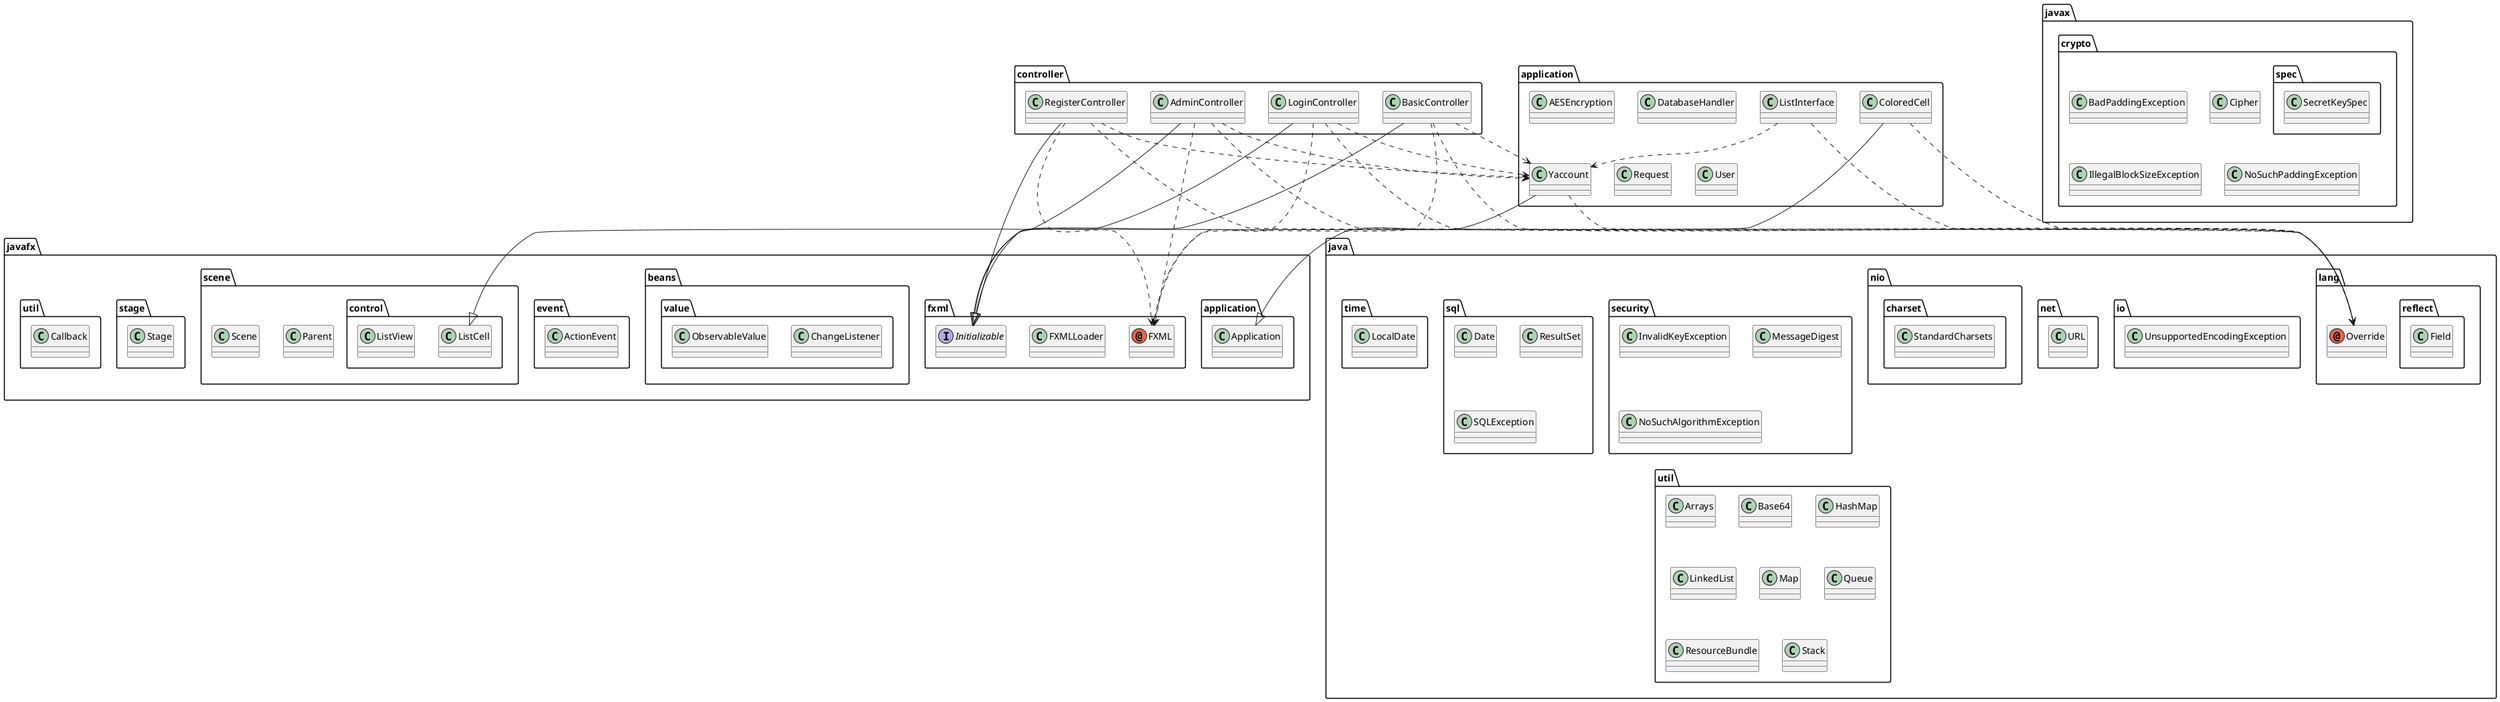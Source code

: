 @startuml
annotation java.lang.Override
annotation javafx.fxml.FXML
class application.AESEncryption
class application.ColoredCell
class application.DatabaseHandler
class application.ListInterface
class application.Request
class application.User
class application.Yaccount
class controller.AdminController
class controller.BasicController
class controller.LoginController
class controller.RegisterController
class java.io.UnsupportedEncodingException
class java.lang.reflect.Field
class java.net.URL
class java.nio.charset.StandardCharsets
class java.security.InvalidKeyException
class java.security.MessageDigest
class java.security.NoSuchAlgorithmException
class java.sql.Date
class java.sql.ResultSet
class java.sql.SQLException
class java.time.LocalDate
class java.util.Arrays
class java.util.Base64
class java.util.HashMap
class java.util.LinkedList
class java.util.Map
class java.util.Queue
class java.util.ResourceBundle
class java.util.Stack
class javafx.application.Application
class javafx.beans.value.ChangeListener
class javafx.beans.value.ObservableValue
class javafx.event.ActionEvent
class javafx.fxml.FXMLLoader
class javafx.scene.Parent
class javafx.scene.Scene
class javafx.scene.control.ListCell
class javafx.scene.control.ListView
class javafx.stage.Stage
class javafx.util.Callback
class javax.crypto.BadPaddingException
class javax.crypto.Cipher
class javax.crypto.IllegalBlockSizeException
class javax.crypto.NoSuchPaddingException
class javax.crypto.spec.SecretKeySpec
interface javafx.fxml.Initializable
application.ColoredCell ..> java.lang.Override
application.ColoredCell --|> javafx.scene.control.ListCell
application.ListInterface ..> java.lang.Override
application.ListInterface ..> application.Yaccount
application.Yaccount ..> java.lang.Override
application.Yaccount --|> javafx.application.Application
controller.AdminController ..> java.lang.Override
controller.AdminController ..> javafx.fxml.FXML
controller.AdminController ..> application.Yaccount
controller.AdminController --|> javafx.fxml.Initializable
controller.BasicController ..> java.lang.Override
controller.BasicController ..> javafx.fxml.FXML
controller.BasicController ..> application.Yaccount
controller.BasicController --|> javafx.fxml.Initializable
controller.LoginController ..> java.lang.Override
controller.LoginController ..> javafx.fxml.FXML
controller.LoginController ..> application.Yaccount
controller.LoginController --|> javafx.fxml.Initializable
controller.RegisterController ..> java.lang.Override
controller.RegisterController ..> javafx.fxml.FXML
controller.RegisterController ..> application.Yaccount
controller.RegisterController --|> javafx.fxml.Initializable
@enduml